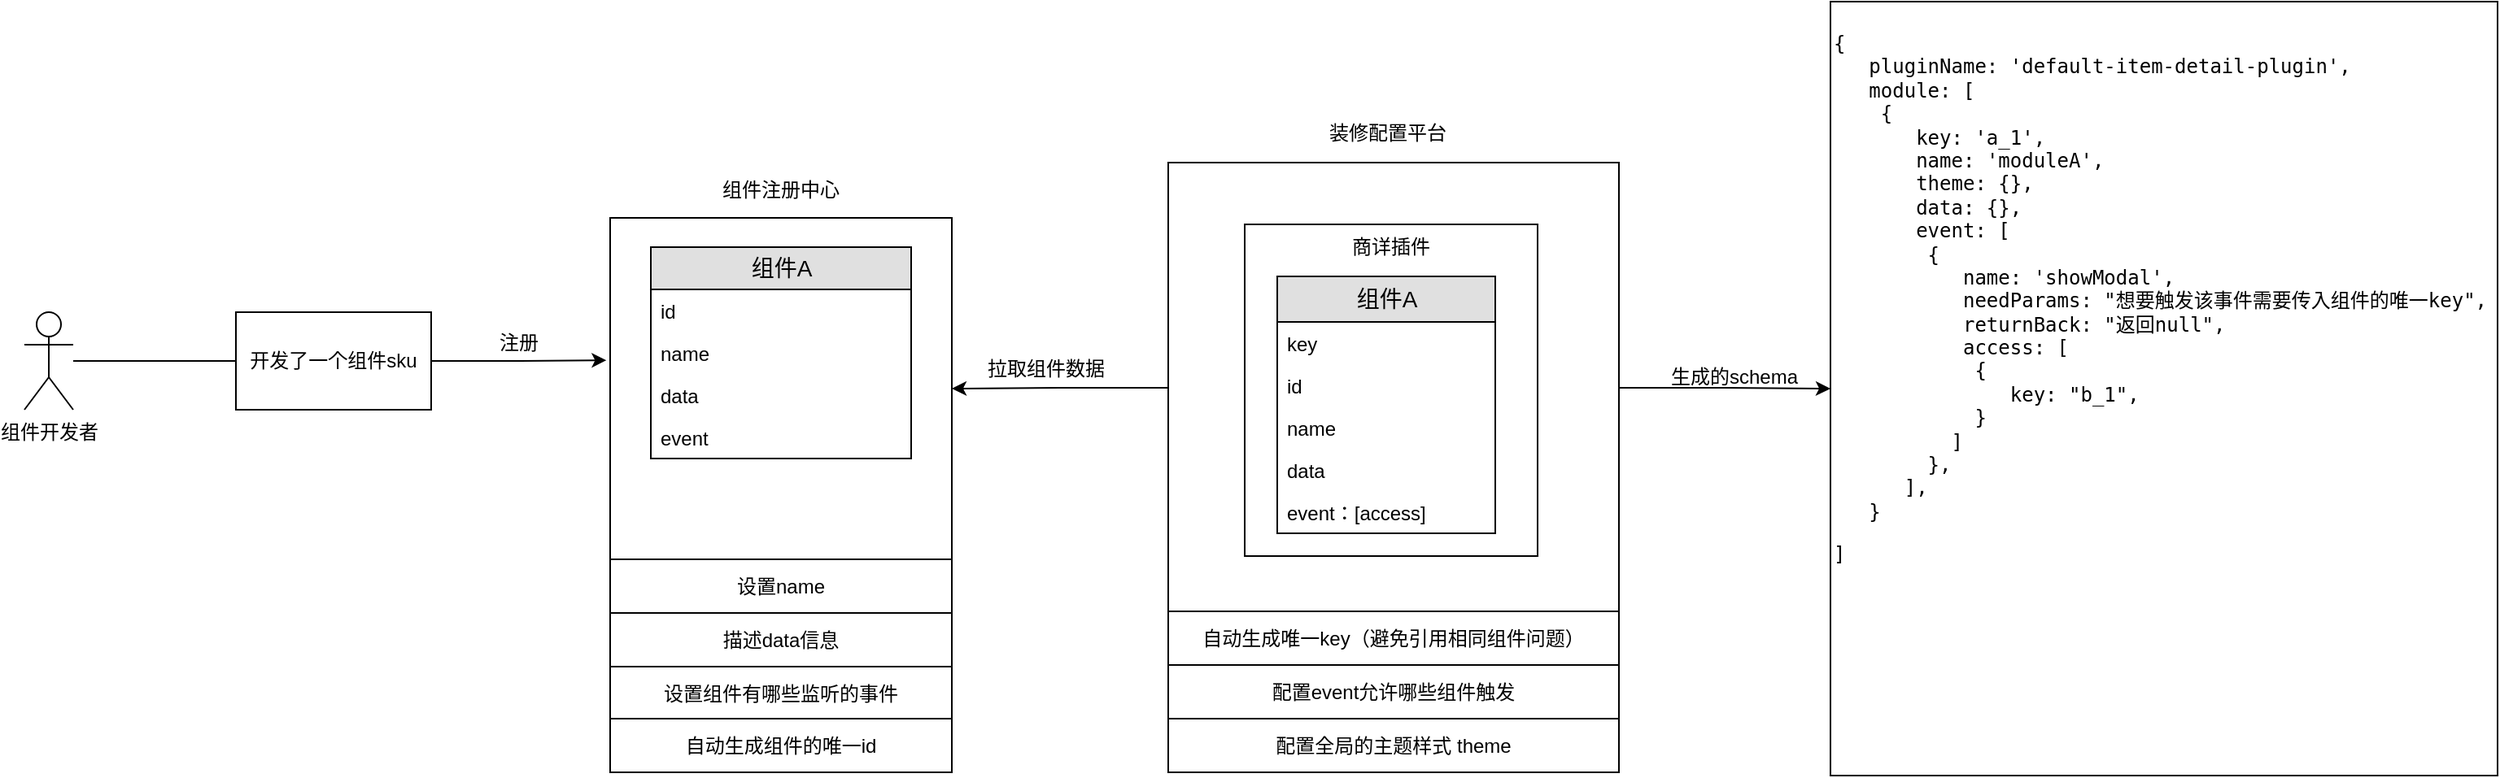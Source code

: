 <mxfile version="10.6.7" type="github"><diagram id="TauRnTMI133pQRh96L98" name="Ã§Â¬Â¬ 1 Ã©Â¡Âµ"><mxGraphModel dx="2225" dy="646" grid="1" gridSize="10" guides="1" tooltips="1" connect="1" arrows="1" fold="1" page="1" pageScale="1" pageWidth="827" pageHeight="1169" math="0" shadow="0"><root><mxCell id="0"/><mxCell id="1" parent="0"/><mxCell id="-bC25qzRtT-Rf7mjSlVx-20" style="edgeStyle=orthogonalEdgeStyle;rounded=0;orthogonalLoop=1;jettySize=auto;html=1;entryX=1;entryY=0.5;entryDx=0;entryDy=0;" parent="1" source="-bC25qzRtT-Rf7mjSlVx-1" target="-bC25qzRtT-Rf7mjSlVx-4" edge="1"><mxGeometry relative="1" as="geometry"/></mxCell><mxCell id="UNPMJs4VljWpMLJfffK7-8" style="edgeStyle=orthogonalEdgeStyle;rounded=0;orthogonalLoop=1;jettySize=auto;html=1;entryX=0;entryY=0.5;entryDx=0;entryDy=0;" parent="1" source="-bC25qzRtT-Rf7mjSlVx-1" target="UNPMJs4VljWpMLJfffK7-7" edge="1"><mxGeometry relative="1" as="geometry"/></mxCell><mxCell id="-bC25qzRtT-Rf7mjSlVx-1" value="" style="whiteSpace=wrap;html=1;aspect=fixed;" parent="1" vertex="1"><mxGeometry x="133" y="178" width="277" height="277" as="geometry"/></mxCell><mxCell id="-bC25qzRtT-Rf7mjSlVx-2" value="装修配置平台" style="text;html=1;strokeColor=none;fillColor=none;align=center;verticalAlign=middle;whiteSpace=wrap;rounded=0;" parent="1" vertex="1"><mxGeometry x="223" y="149.5" width="90" height="20" as="geometry"/></mxCell><mxCell id="-bC25qzRtT-Rf7mjSlVx-6" style="edgeStyle=orthogonalEdgeStyle;rounded=0;orthogonalLoop=1;jettySize=auto;html=1;entryX=0;entryY=0.5;entryDx=0;entryDy=0;" parent="1" source="-bC25qzRtT-Rf7mjSlVx-3" target="-bC25qzRtT-Rf7mjSlVx-7" edge="1"><mxGeometry relative="1" as="geometry"><mxPoint x="-370" y="300" as="targetPoint"/><Array as="points"><mxPoint x="-370" y="300"/></Array></mxGeometry></mxCell><mxCell id="-bC25qzRtT-Rf7mjSlVx-3" value="组件开发者" style="shape=umlActor;verticalLabelPosition=bottom;labelBackgroundColor=#ffffff;verticalAlign=top;html=1;outlineConnect=0;" parent="1" vertex="1"><mxGeometry x="-570" y="270" width="30" height="60" as="geometry"/></mxCell><mxCell id="-bC25qzRtT-Rf7mjSlVx-4" value="" style="whiteSpace=wrap;html=1;aspect=fixed;" parent="1" vertex="1"><mxGeometry x="-210" y="212" width="210" height="210" as="geometry"/></mxCell><mxCell id="-bC25qzRtT-Rf7mjSlVx-5" value="组件注册中心" style="text;html=1;strokeColor=none;fillColor=none;align=center;verticalAlign=middle;whiteSpace=wrap;rounded=0;" parent="1" vertex="1"><mxGeometry x="-150" y="185" width="90" height="20" as="geometry"/></mxCell><mxCell id="-bC25qzRtT-Rf7mjSlVx-8" style="edgeStyle=orthogonalEdgeStyle;rounded=0;orthogonalLoop=1;jettySize=auto;html=1;entryX=-0.011;entryY=0.417;entryDx=0;entryDy=0;entryPerimeter=0;" parent="1" source="-bC25qzRtT-Rf7mjSlVx-7" target="-bC25qzRtT-Rf7mjSlVx-4" edge="1"><mxGeometry relative="1" as="geometry"/></mxCell><mxCell id="-bC25qzRtT-Rf7mjSlVx-7" value="开发了一个组件sku" style="rounded=0;whiteSpace=wrap;html=1;" parent="1" vertex="1"><mxGeometry x="-440" y="270" width="120" height="60" as="geometry"/></mxCell><mxCell id="-bC25qzRtT-Rf7mjSlVx-9" value="注册" style="text;html=1;resizable=0;points=[];autosize=1;align=left;verticalAlign=top;spacingTop=-4;" parent="1" vertex="1"><mxGeometry x="-280" y="279" width="40" height="20" as="geometry"/></mxCell><mxCell id="-bC25qzRtT-Rf7mjSlVx-16" value="组件A" style="swimlane;fontStyle=0;childLayout=stackLayout;horizontal=1;startSize=26;fillColor=#e0e0e0;horizontalStack=0;resizeParent=1;resizeParentMax=0;resizeLast=0;collapsible=1;marginBottom=0;swimlaneFillColor=#ffffff;align=center;fontSize=14;labelBackgroundColor=none;html=1;" parent="1" vertex="1"><mxGeometry x="-185" y="230" width="160" height="130" as="geometry"/></mxCell><mxCell id="-bC25qzRtT-Rf7mjSlVx-17" value="id" style="text;strokeColor=none;fillColor=none;spacingLeft=4;spacingRight=4;overflow=hidden;rotatable=0;points=[[0,0.5],[1,0.5]];portConstraint=eastwest;fontSize=12;" parent="-bC25qzRtT-Rf7mjSlVx-16" vertex="1"><mxGeometry y="26" width="160" height="26" as="geometry"/></mxCell><mxCell id="UNPMJs4VljWpMLJfffK7-3" value="name" style="text;strokeColor=none;fillColor=none;spacingLeft=4;spacingRight=4;overflow=hidden;rotatable=0;points=[[0,0.5],[1,0.5]];portConstraint=eastwest;fontSize=12;" parent="-bC25qzRtT-Rf7mjSlVx-16" vertex="1"><mxGeometry y="52" width="160" height="26" as="geometry"/></mxCell><mxCell id="-bC25qzRtT-Rf7mjSlVx-18" value="data" style="text;strokeColor=none;fillColor=none;spacingLeft=4;spacingRight=4;overflow=hidden;rotatable=0;points=[[0,0.5],[1,0.5]];portConstraint=eastwest;fontSize=12;" parent="-bC25qzRtT-Rf7mjSlVx-16" vertex="1"><mxGeometry y="78" width="160" height="26" as="geometry"/></mxCell><mxCell id="-bC25qzRtT-Rf7mjSlVx-19" value="event" style="text;strokeColor=none;fillColor=none;spacingLeft=4;spacingRight=4;overflow=hidden;rotatable=0;points=[[0,0.5],[1,0.5]];portConstraint=eastwest;fontSize=12;" parent="-bC25qzRtT-Rf7mjSlVx-16" vertex="1"><mxGeometry y="104" width="160" height="26" as="geometry"/></mxCell><mxCell id="-bC25qzRtT-Rf7mjSlVx-25" value="商详插件" style="rounded=0;whiteSpace=wrap;html=1;labelBackgroundColor=none;align=center;verticalAlign=top;" parent="1" vertex="1"><mxGeometry x="180" y="216" width="180" height="204" as="geometry"/></mxCell><mxCell id="-bC25qzRtT-Rf7mjSlVx-26" value="自动生成唯一key（避免引用相同组件问题）" style="rounded=0;whiteSpace=wrap;html=1;labelBackgroundColor=none;align=center;" parent="1" vertex="1"><mxGeometry x="133" y="454" width="277" height="33" as="geometry"/></mxCell><mxCell id="-bC25qzRtT-Rf7mjSlVx-27" value="设置name" style="rounded=0;whiteSpace=wrap;html=1;labelBackgroundColor=none;align=center;" parent="1" vertex="1"><mxGeometry x="-210" y="422" width="210" height="33" as="geometry"/></mxCell><object label="组件A" id="-bC25qzRtT-Rf7mjSlVx-28"><mxCell style="swimlane;fontStyle=0;childLayout=stackLayout;horizontal=1;startSize=28;fillColor=#e0e0e0;horizontalStack=0;resizeParent=1;resizeParentMax=0;resizeLast=0;collapsible=1;marginBottom=0;swimlaneFillColor=#ffffff;align=center;fontSize=14;labelBackgroundColor=none;html=1;" parent="1" vertex="1"><mxGeometry x="200" y="248" width="134" height="158" as="geometry"><mxRectangle x="200" y="248" width="70" height="26" as="alternateBounds"/></mxGeometry></mxCell></object><mxCell id="-bC25qzRtT-Rf7mjSlVx-29" value="key" style="text;strokeColor=none;fillColor=none;spacingLeft=4;spacingRight=4;overflow=hidden;rotatable=0;points=[[0,0.5],[1,0.5]];portConstraint=eastwest;fontSize=12;" parent="-bC25qzRtT-Rf7mjSlVx-28" vertex="1"><mxGeometry y="28" width="134" height="26" as="geometry"/></mxCell><mxCell id="UNPMJs4VljWpMLJfffK7-5" value="id" style="text;strokeColor=none;fillColor=none;spacingLeft=4;spacingRight=4;overflow=hidden;rotatable=0;points=[[0,0.5],[1,0.5]];portConstraint=eastwest;fontSize=12;" parent="-bC25qzRtT-Rf7mjSlVx-28" vertex="1"><mxGeometry y="54" width="134" height="26" as="geometry"/></mxCell><mxCell id="-bC25qzRtT-Rf7mjSlVx-30" value="name" style="text;strokeColor=none;fillColor=none;spacingLeft=4;spacingRight=4;overflow=hidden;rotatable=0;points=[[0,0.5],[1,0.5]];portConstraint=eastwest;fontSize=12;" parent="-bC25qzRtT-Rf7mjSlVx-28" vertex="1"><mxGeometry y="80" width="134" height="26" as="geometry"/></mxCell><mxCell id="UNPMJs4VljWpMLJfffK7-2" value="data" style="text;strokeColor=none;fillColor=none;spacingLeft=4;spacingRight=4;overflow=hidden;rotatable=0;points=[[0,0.5],[1,0.5]];portConstraint=eastwest;fontSize=12;" parent="-bC25qzRtT-Rf7mjSlVx-28" vertex="1"><mxGeometry y="106" width="134" height="26" as="geometry"/></mxCell><mxCell id="-bC25qzRtT-Rf7mjSlVx-31" value="event：[access]&#10;" style="text;strokeColor=none;fillColor=none;spacingLeft=4;spacingRight=4;overflow=hidden;rotatable=0;points=[[0,0.5],[1,0.5]];portConstraint=eastwest;fontSize=12;" parent="-bC25qzRtT-Rf7mjSlVx-28" vertex="1"><mxGeometry y="132" width="134" height="26" as="geometry"/></mxCell><mxCell id="-bC25qzRtT-Rf7mjSlVx-75" value="描述data信息" style="rounded=0;whiteSpace=wrap;html=1;labelBackgroundColor=none;align=center;" parent="1" vertex="1"><mxGeometry x="-210" y="455" width="210" height="33" as="geometry"/></mxCell><mxCell id="-bC25qzRtT-Rf7mjSlVx-77" value="设置组件有哪些监听的事件" style="rounded=0;whiteSpace=wrap;html=1;labelBackgroundColor=none;align=center;" parent="1" vertex="1"><mxGeometry x="-210" y="488" width="210" height="33" as="geometry"/></mxCell><mxCell id="-bC25qzRtT-Rf7mjSlVx-78" value="配置event允许哪些组件触发" style="rounded=0;whiteSpace=wrap;html=1;labelBackgroundColor=none;align=center;" parent="1" vertex="1"><mxGeometry x="133" y="487" width="277" height="33" as="geometry"/></mxCell><mxCell id="UNPMJs4VljWpMLJfffK7-4" value="自动生成组件的唯一id" style="rounded=0;whiteSpace=wrap;html=1;labelBackgroundColor=none;align=center;" parent="1" vertex="1"><mxGeometry x="-210" y="520" width="210" height="33" as="geometry"/></mxCell><mxCell id="UNPMJs4VljWpMLJfffK7-6" value="配置全局的主题样式 theme" style="rounded=0;whiteSpace=wrap;html=1;labelBackgroundColor=none;align=center;" parent="1" vertex="1"><mxGeometry x="133" y="520" width="277" height="33" as="geometry"/></mxCell><mxCell id="UNPMJs4VljWpMLJfffK7-7" value="&lt;pre&gt;{&lt;br&gt;&lt;span&gt;   pluginName&lt;/span&gt;: &lt;span&gt;'default-item-detail-plugin'&lt;/span&gt;&lt;span&gt;,&lt;br&gt;&lt;/span&gt;&lt;span&gt;   module&lt;/span&gt;: [&lt;br&gt;    {&lt;br&gt;&lt;span&gt;       key&lt;/span&gt;: &lt;span&gt;'a_1'&lt;/span&gt;&lt;span&gt;,&lt;br&gt;&lt;/span&gt;&lt;span&gt;       name&lt;/span&gt;: &lt;span&gt;'moduleA'&lt;/span&gt;&lt;span&gt;,&lt;br&gt;&lt;/span&gt;&lt;span&gt;       theme&lt;/span&gt;: {}&lt;span&gt;,&lt;br&gt;&lt;/span&gt;&lt;span&gt;       data&lt;/span&gt;: {}&lt;span&gt;,&lt;br&gt;&lt;/span&gt;&lt;span&gt;       event&lt;/span&gt;: [&lt;br&gt;        {&lt;br&gt;&lt;span&gt;           name&lt;/span&gt;: &lt;span&gt;'showModal'&lt;/span&gt;&lt;span&gt;,&lt;br&gt;&lt;/span&gt;&lt;span&gt;           needParams&lt;/span&gt;: &lt;span&gt;&quot;想要触发该事件需要传入组件的唯一key&quot;&lt;/span&gt;&lt;span&gt;,&lt;br&gt;&lt;/span&gt;&lt;span&gt;           returnBack&lt;/span&gt;: &lt;span&gt;&quot;返回null&quot;&lt;/span&gt;&lt;span&gt;,&lt;br&gt;&lt;/span&gt;&lt;span&gt;           access&lt;/span&gt;: [&lt;br&gt;            {&lt;br&gt;&lt;span&gt;               key&lt;/span&gt;: &lt;span&gt;&quot;b_1&quot;&lt;/span&gt;&lt;span&gt;,&lt;br&gt;&lt;/span&gt;            }&lt;br&gt;          ]&lt;br&gt;        }&lt;span&gt;,&lt;br&gt;&lt;/span&gt;      ]&lt;span&gt;,&lt;br&gt;&lt;/span&gt;   }&lt;/pre&gt;&lt;pre&gt;]&lt;/pre&gt;" style="rounded=0;align=left;verticalAlign=top;html=1;" parent="1" vertex="1"><mxGeometry x="540" y="79" width="410" height="476" as="geometry"/></mxCell><mxCell id="UNPMJs4VljWpMLJfffK7-9" value="生成的schema" style="text;html=1;resizable=0;points=[];autosize=1;align=left;verticalAlign=top;spacingTop=-4;" parent="1" vertex="1"><mxGeometry x="440" y="300" width="90" height="20" as="geometry"/></mxCell><mxCell id="Ct-WIAYp6heaRX15hqsx-1" value="拉取组件数据" style="text;html=1;resizable=0;points=[];autosize=1;align=left;verticalAlign=top;spacingTop=-4;" vertex="1" parent="1"><mxGeometry x="20" y="295" width="90" height="20" as="geometry"/></mxCell></root></mxGraphModel></diagram></mxfile>